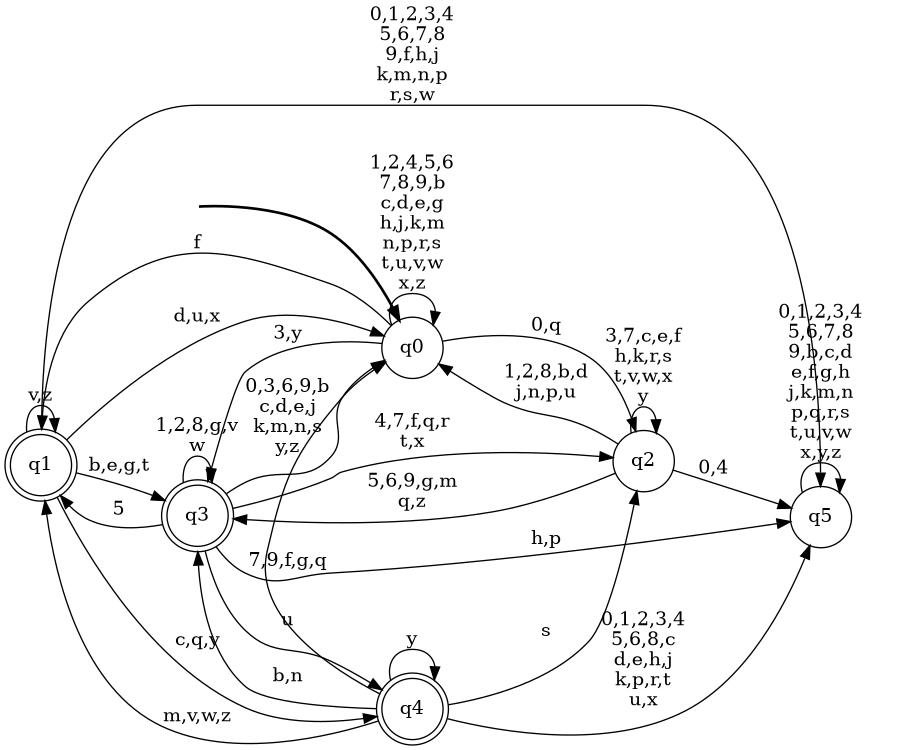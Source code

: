 digraph BlueStar {
__start0 [style = invis, shape = none, label = "", width = 0, height = 0];

rankdir=LR;
size="8,5";

s0 [style="filled", color="black", fillcolor="white" shape="circle", label="q0"];
s1 [style="rounded,filled", color="black", fillcolor="white" shape="doublecircle", label="q1"];
s2 [style="filled", color="black", fillcolor="white" shape="circle", label="q2"];
s3 [style="rounded,filled", color="black", fillcolor="white" shape="doublecircle", label="q3"];
s4 [style="rounded,filled", color="black", fillcolor="white" shape="doublecircle", label="q4"];
s5 [style="filled", color="black", fillcolor="white" shape="circle", label="q5"];
subgraph cluster_main { 
	graph [pad=".75", ranksep="0.15", nodesep="0.15"];
	 style=invis; 
	__start0 -> s0 [penwidth=2];
}
s0 -> s0 [label="1,2,4,5,6\n7,8,9,b\nc,d,e,g\nh,j,k,m\nn,p,r,s\nt,u,v,w\nx,z"];
s0 -> s1 [label="f"];
s0 -> s2 [label="0,q"];
s0 -> s3 [label="3,y"];
s1 -> s0 [label="d,u,x"];
s1 -> s1 [label="v,z"];
s1 -> s3 [label="b,e,g,t"];
s1 -> s4 [label="c,q,y"];
s1 -> s5 [label="0,1,2,3,4\n5,6,7,8\n9,f,h,j\nk,m,n,p\nr,s,w"];
s2 -> s0 [label="1,2,8,b,d\nj,n,p,u"];
s2 -> s2 [label="3,7,c,e,f\nh,k,r,s\nt,v,w,x\ny"];
s2 -> s3 [label="5,6,9,g,m\nq,z"];
s2 -> s5 [label="0,4"];
s3 -> s0 [label="0,3,6,9,b\nc,d,e,j\nk,m,n,s\ny,z"];
s3 -> s1 [label="5"];
s3 -> s2 [label="4,7,f,q,r\nt,x"];
s3 -> s3 [label="1,2,8,g,v\nw"];
s3 -> s4 [label="u"];
s3 -> s5 [label="h,p"];
s4 -> s0 [label="7,9,f,g,q"];
s4 -> s1 [label="m,v,w,z"];
s4 -> s2 [label="s"];
s4 -> s3 [label="b,n"];
s4 -> s4 [label="y"];
s4 -> s5 [label="0,1,2,3,4\n5,6,8,c\nd,e,h,j\nk,p,r,t\nu,x"];
s5 -> s5 [label="0,1,2,3,4\n5,6,7,8\n9,b,c,d\ne,f,g,h\nj,k,m,n\np,q,r,s\nt,u,v,w\nx,y,z"];

}